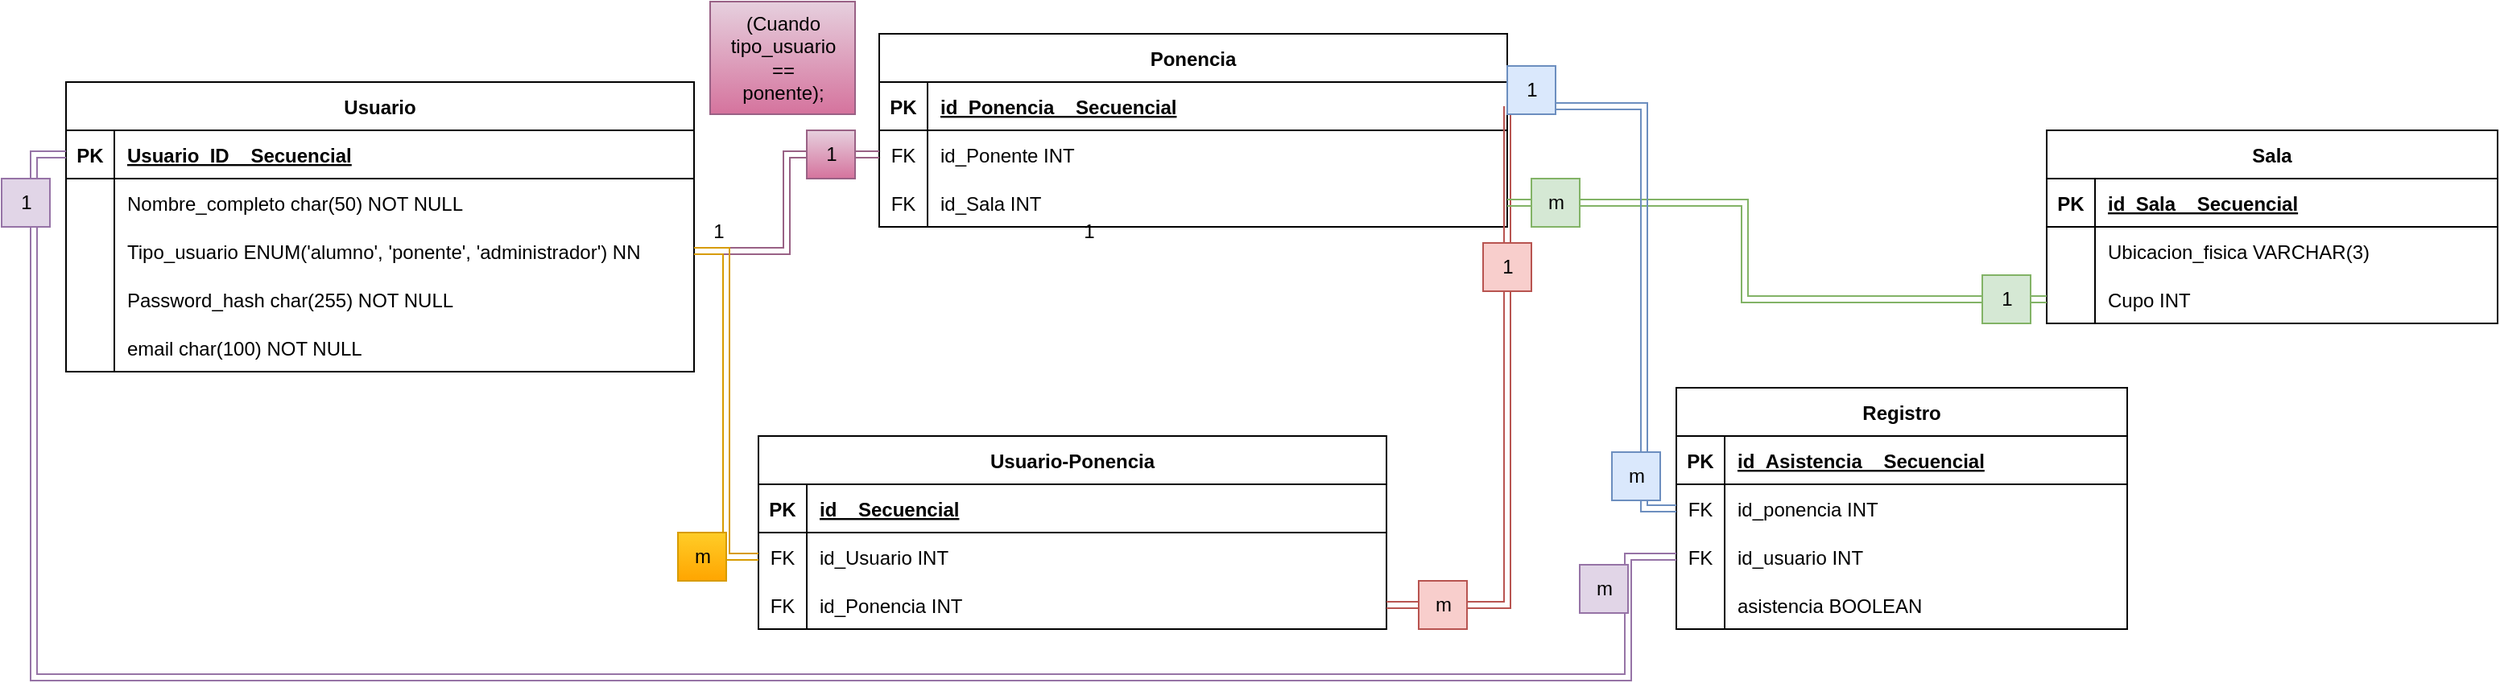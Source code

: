 <mxfile version="21.8.2" type="github">
  <diagram id="R2lEEEUBdFMjLlhIrx00" name="Page-1">
    <mxGraphModel dx="2220" dy="1733" grid="1" gridSize="10" guides="1" tooltips="1" connect="1" arrows="1" fold="1" page="1" pageScale="1" pageWidth="850" pageHeight="1100" math="0" shadow="0" extFonts="Permanent Marker^https://fonts.googleapis.com/css?family=Permanent+Marker">
      <root>
        <mxCell id="0" />
        <mxCell id="1" parent="0" />
        <mxCell id="C-vyLk0tnHw3VtMMgP7b-23" value="Usuario" style="shape=table;startSize=30;container=1;collapsible=1;childLayout=tableLayout;fixedRows=1;rowLines=0;fontStyle=1;align=center;resizeLast=1;" parent="1" vertex="1">
          <mxGeometry x="10" y="10" width="390" height="180" as="geometry" />
        </mxCell>
        <mxCell id="C-vyLk0tnHw3VtMMgP7b-24" value="" style="shape=partialRectangle;collapsible=0;dropTarget=0;pointerEvents=0;fillColor=none;points=[[0,0.5],[1,0.5]];portConstraint=eastwest;top=0;left=0;right=0;bottom=1;" parent="C-vyLk0tnHw3VtMMgP7b-23" vertex="1">
          <mxGeometry y="30" width="390" height="30" as="geometry" />
        </mxCell>
        <mxCell id="C-vyLk0tnHw3VtMMgP7b-25" value="PK" style="shape=partialRectangle;overflow=hidden;connectable=0;fillColor=none;top=0;left=0;bottom=0;right=0;fontStyle=1;" parent="C-vyLk0tnHw3VtMMgP7b-24" vertex="1">
          <mxGeometry width="30" height="30" as="geometry">
            <mxRectangle width="30" height="30" as="alternateBounds" />
          </mxGeometry>
        </mxCell>
        <mxCell id="C-vyLk0tnHw3VtMMgP7b-26" value="Usuario_ID    Secuencial" style="shape=partialRectangle;overflow=hidden;connectable=0;fillColor=none;top=0;left=0;bottom=0;right=0;align=left;spacingLeft=6;fontStyle=5;" parent="C-vyLk0tnHw3VtMMgP7b-24" vertex="1">
          <mxGeometry x="30" width="360" height="30" as="geometry">
            <mxRectangle width="360" height="30" as="alternateBounds" />
          </mxGeometry>
        </mxCell>
        <mxCell id="C-vyLk0tnHw3VtMMgP7b-27" value="" style="shape=partialRectangle;collapsible=0;dropTarget=0;pointerEvents=0;fillColor=none;points=[[0,0.5],[1,0.5]];portConstraint=eastwest;top=0;left=0;right=0;bottom=0;" parent="C-vyLk0tnHw3VtMMgP7b-23" vertex="1">
          <mxGeometry y="60" width="390" height="30" as="geometry" />
        </mxCell>
        <mxCell id="C-vyLk0tnHw3VtMMgP7b-28" value="" style="shape=partialRectangle;overflow=hidden;connectable=0;fillColor=none;top=0;left=0;bottom=0;right=0;" parent="C-vyLk0tnHw3VtMMgP7b-27" vertex="1">
          <mxGeometry width="30" height="30" as="geometry">
            <mxRectangle width="30" height="30" as="alternateBounds" />
          </mxGeometry>
        </mxCell>
        <mxCell id="C-vyLk0tnHw3VtMMgP7b-29" value="Nombre_completo char(50) NOT NULL" style="shape=partialRectangle;overflow=hidden;connectable=0;fillColor=none;top=0;left=0;bottom=0;right=0;align=left;spacingLeft=6;" parent="C-vyLk0tnHw3VtMMgP7b-27" vertex="1">
          <mxGeometry x="30" width="360" height="30" as="geometry">
            <mxRectangle width="360" height="30" as="alternateBounds" />
          </mxGeometry>
        </mxCell>
        <mxCell id="0L9OCNA2EIsUgw1pncQv-1" value="" style="shape=partialRectangle;collapsible=0;dropTarget=0;pointerEvents=0;fillColor=none;points=[[0,0.5],[1,0.5]];portConstraint=eastwest;top=0;left=0;right=0;bottom=0;" parent="C-vyLk0tnHw3VtMMgP7b-23" vertex="1">
          <mxGeometry y="90" width="390" height="30" as="geometry" />
        </mxCell>
        <mxCell id="0L9OCNA2EIsUgw1pncQv-2" value="" style="shape=partialRectangle;overflow=hidden;connectable=0;fillColor=none;top=0;left=0;bottom=0;right=0;" parent="0L9OCNA2EIsUgw1pncQv-1" vertex="1">
          <mxGeometry width="30" height="30" as="geometry">
            <mxRectangle width="30" height="30" as="alternateBounds" />
          </mxGeometry>
        </mxCell>
        <mxCell id="0L9OCNA2EIsUgw1pncQv-3" value="Tipo_usuario ENUM(&#39;alumno&#39;, &#39;ponente&#39;, &#39;administrador&#39;) NN" style="shape=partialRectangle;overflow=hidden;connectable=0;fillColor=none;top=0;left=0;bottom=0;right=0;align=left;spacingLeft=6;" parent="0L9OCNA2EIsUgw1pncQv-1" vertex="1">
          <mxGeometry x="30" width="360" height="30" as="geometry">
            <mxRectangle width="360" height="30" as="alternateBounds" />
          </mxGeometry>
        </mxCell>
        <mxCell id="0L9OCNA2EIsUgw1pncQv-4" value="" style="shape=partialRectangle;collapsible=0;dropTarget=0;pointerEvents=0;fillColor=none;points=[[0,0.5],[1,0.5]];portConstraint=eastwest;top=0;left=0;right=0;bottom=0;" parent="C-vyLk0tnHw3VtMMgP7b-23" vertex="1">
          <mxGeometry y="120" width="390" height="30" as="geometry" />
        </mxCell>
        <mxCell id="0L9OCNA2EIsUgw1pncQv-5" value="" style="shape=partialRectangle;overflow=hidden;connectable=0;fillColor=none;top=0;left=0;bottom=0;right=0;" parent="0L9OCNA2EIsUgw1pncQv-4" vertex="1">
          <mxGeometry width="30" height="30" as="geometry">
            <mxRectangle width="30" height="30" as="alternateBounds" />
          </mxGeometry>
        </mxCell>
        <mxCell id="0L9OCNA2EIsUgw1pncQv-6" value="Password_hash char(255) NOT NULL" style="shape=partialRectangle;overflow=hidden;connectable=0;fillColor=none;top=0;left=0;bottom=0;right=0;align=left;spacingLeft=6;" parent="0L9OCNA2EIsUgw1pncQv-4" vertex="1">
          <mxGeometry x="30" width="360" height="30" as="geometry">
            <mxRectangle width="360" height="30" as="alternateBounds" />
          </mxGeometry>
        </mxCell>
        <mxCell id="0L9OCNA2EIsUgw1pncQv-20" value="" style="shape=partialRectangle;collapsible=0;dropTarget=0;pointerEvents=0;fillColor=none;points=[[0,0.5],[1,0.5]];portConstraint=eastwest;top=0;left=0;right=0;bottom=0;" parent="C-vyLk0tnHw3VtMMgP7b-23" vertex="1">
          <mxGeometry y="150" width="390" height="30" as="geometry" />
        </mxCell>
        <mxCell id="0L9OCNA2EIsUgw1pncQv-21" value="" style="shape=partialRectangle;overflow=hidden;connectable=0;fillColor=none;top=0;left=0;bottom=0;right=0;" parent="0L9OCNA2EIsUgw1pncQv-20" vertex="1">
          <mxGeometry width="30" height="30" as="geometry">
            <mxRectangle width="30" height="30" as="alternateBounds" />
          </mxGeometry>
        </mxCell>
        <mxCell id="0L9OCNA2EIsUgw1pncQv-22" value="email char(100) NOT NULL" style="shape=partialRectangle;overflow=hidden;connectable=0;fillColor=none;top=0;left=0;bottom=0;right=0;align=left;spacingLeft=6;" parent="0L9OCNA2EIsUgw1pncQv-20" vertex="1">
          <mxGeometry x="30" width="360" height="30" as="geometry">
            <mxRectangle width="360" height="30" as="alternateBounds" />
          </mxGeometry>
        </mxCell>
        <mxCell id="csRKwWzNj2tcw806oyZz-2" value="Sala" style="shape=table;startSize=30;container=1;collapsible=1;childLayout=tableLayout;fixedRows=1;rowLines=0;fontStyle=1;align=center;resizeLast=1;" vertex="1" parent="1">
          <mxGeometry x="1240" y="40" width="280" height="120" as="geometry" />
        </mxCell>
        <mxCell id="csRKwWzNj2tcw806oyZz-3" value="" style="shape=partialRectangle;collapsible=0;dropTarget=0;pointerEvents=0;fillColor=none;points=[[0,0.5],[1,0.5]];portConstraint=eastwest;top=0;left=0;right=0;bottom=1;" vertex="1" parent="csRKwWzNj2tcw806oyZz-2">
          <mxGeometry y="30" width="280" height="30" as="geometry" />
        </mxCell>
        <mxCell id="csRKwWzNj2tcw806oyZz-4" value="PK" style="shape=partialRectangle;overflow=hidden;connectable=0;fillColor=none;top=0;left=0;bottom=0;right=0;fontStyle=1;" vertex="1" parent="csRKwWzNj2tcw806oyZz-3">
          <mxGeometry width="30" height="30" as="geometry">
            <mxRectangle width="30" height="30" as="alternateBounds" />
          </mxGeometry>
        </mxCell>
        <mxCell id="csRKwWzNj2tcw806oyZz-5" value="id_Sala    Secuencial" style="shape=partialRectangle;overflow=hidden;connectable=0;fillColor=none;top=0;left=0;bottom=0;right=0;align=left;spacingLeft=6;fontStyle=5;" vertex="1" parent="csRKwWzNj2tcw806oyZz-3">
          <mxGeometry x="30" width="250" height="30" as="geometry">
            <mxRectangle width="250" height="30" as="alternateBounds" />
          </mxGeometry>
        </mxCell>
        <mxCell id="csRKwWzNj2tcw806oyZz-6" value="" style="shape=partialRectangle;collapsible=0;dropTarget=0;pointerEvents=0;fillColor=none;points=[[0,0.5],[1,0.5]];portConstraint=eastwest;top=0;left=0;right=0;bottom=0;" vertex="1" parent="csRKwWzNj2tcw806oyZz-2">
          <mxGeometry y="60" width="280" height="30" as="geometry" />
        </mxCell>
        <mxCell id="csRKwWzNj2tcw806oyZz-7" value="" style="shape=partialRectangle;overflow=hidden;connectable=0;fillColor=none;top=0;left=0;bottom=0;right=0;" vertex="1" parent="csRKwWzNj2tcw806oyZz-6">
          <mxGeometry width="30" height="30" as="geometry">
            <mxRectangle width="30" height="30" as="alternateBounds" />
          </mxGeometry>
        </mxCell>
        <mxCell id="csRKwWzNj2tcw806oyZz-8" value="Ubicacion_fisica VARCHAR(3)" style="shape=partialRectangle;overflow=hidden;connectable=0;fillColor=none;top=0;left=0;bottom=0;right=0;align=left;spacingLeft=6;" vertex="1" parent="csRKwWzNj2tcw806oyZz-6">
          <mxGeometry x="30" width="250" height="30" as="geometry">
            <mxRectangle width="250" height="30" as="alternateBounds" />
          </mxGeometry>
        </mxCell>
        <mxCell id="csRKwWzNj2tcw806oyZz-9" value="" style="shape=partialRectangle;collapsible=0;dropTarget=0;pointerEvents=0;fillColor=none;points=[[0,0.5],[1,0.5]];portConstraint=eastwest;top=0;left=0;right=0;bottom=0;" vertex="1" parent="csRKwWzNj2tcw806oyZz-2">
          <mxGeometry y="90" width="280" height="30" as="geometry" />
        </mxCell>
        <mxCell id="csRKwWzNj2tcw806oyZz-10" value="" style="shape=partialRectangle;overflow=hidden;connectable=0;fillColor=none;top=0;left=0;bottom=0;right=0;" vertex="1" parent="csRKwWzNj2tcw806oyZz-9">
          <mxGeometry width="30" height="30" as="geometry">
            <mxRectangle width="30" height="30" as="alternateBounds" />
          </mxGeometry>
        </mxCell>
        <mxCell id="csRKwWzNj2tcw806oyZz-11" value="Cupo INT" style="shape=partialRectangle;overflow=hidden;connectable=0;fillColor=none;top=0;left=0;bottom=0;right=0;align=left;spacingLeft=6;" vertex="1" parent="csRKwWzNj2tcw806oyZz-9">
          <mxGeometry x="30" width="250" height="30" as="geometry">
            <mxRectangle width="250" height="30" as="alternateBounds" />
          </mxGeometry>
        </mxCell>
        <mxCell id="csRKwWzNj2tcw806oyZz-21" value="Ponencia" style="shape=table;startSize=30;container=1;collapsible=1;childLayout=tableLayout;fixedRows=1;rowLines=0;fontStyle=1;align=center;resizeLast=1;" vertex="1" parent="1">
          <mxGeometry x="515" y="-20" width="390" height="120" as="geometry" />
        </mxCell>
        <mxCell id="csRKwWzNj2tcw806oyZz-22" value="" style="shape=partialRectangle;collapsible=0;dropTarget=0;pointerEvents=0;fillColor=none;points=[[0,0.5],[1,0.5]];portConstraint=eastwest;top=0;left=0;right=0;bottom=1;" vertex="1" parent="csRKwWzNj2tcw806oyZz-21">
          <mxGeometry y="30" width="390" height="30" as="geometry" />
        </mxCell>
        <mxCell id="csRKwWzNj2tcw806oyZz-23" value="PK" style="shape=partialRectangle;overflow=hidden;connectable=0;fillColor=none;top=0;left=0;bottom=0;right=0;fontStyle=1;" vertex="1" parent="csRKwWzNj2tcw806oyZz-22">
          <mxGeometry width="30" height="30" as="geometry">
            <mxRectangle width="30" height="30" as="alternateBounds" />
          </mxGeometry>
        </mxCell>
        <mxCell id="csRKwWzNj2tcw806oyZz-24" value="id_Ponencia    Secuencial" style="shape=partialRectangle;overflow=hidden;connectable=0;fillColor=none;top=0;left=0;bottom=0;right=0;align=left;spacingLeft=6;fontStyle=5;" vertex="1" parent="csRKwWzNj2tcw806oyZz-22">
          <mxGeometry x="30" width="360" height="30" as="geometry">
            <mxRectangle width="360" height="30" as="alternateBounds" />
          </mxGeometry>
        </mxCell>
        <mxCell id="csRKwWzNj2tcw806oyZz-31" value="" style="shape=partialRectangle;collapsible=0;dropTarget=0;pointerEvents=0;fillColor=none;points=[[0,0.5],[1,0.5]];portConstraint=eastwest;top=0;left=0;right=0;bottom=0;" vertex="1" parent="csRKwWzNj2tcw806oyZz-21">
          <mxGeometry y="60" width="390" height="30" as="geometry" />
        </mxCell>
        <mxCell id="csRKwWzNj2tcw806oyZz-32" value="FK" style="shape=partialRectangle;overflow=hidden;connectable=0;fillColor=none;top=0;left=0;bottom=0;right=0;" vertex="1" parent="csRKwWzNj2tcw806oyZz-31">
          <mxGeometry width="30" height="30" as="geometry">
            <mxRectangle width="30" height="30" as="alternateBounds" />
          </mxGeometry>
        </mxCell>
        <mxCell id="csRKwWzNj2tcw806oyZz-33" value="id_Ponente INT" style="shape=partialRectangle;overflow=hidden;connectable=0;fillColor=none;top=0;left=0;bottom=0;right=0;align=left;spacingLeft=6;" vertex="1" parent="csRKwWzNj2tcw806oyZz-31">
          <mxGeometry x="30" width="360" height="30" as="geometry">
            <mxRectangle width="360" height="30" as="alternateBounds" />
          </mxGeometry>
        </mxCell>
        <mxCell id="csRKwWzNj2tcw806oyZz-47" value="" style="shape=partialRectangle;collapsible=0;dropTarget=0;pointerEvents=0;fillColor=none;points=[[0,0.5],[1,0.5]];portConstraint=eastwest;top=0;left=0;right=0;bottom=0;" vertex="1" parent="csRKwWzNj2tcw806oyZz-21">
          <mxGeometry y="90" width="390" height="30" as="geometry" />
        </mxCell>
        <mxCell id="csRKwWzNj2tcw806oyZz-48" value="FK" style="shape=partialRectangle;overflow=hidden;connectable=0;fillColor=none;top=0;left=0;bottom=0;right=0;" vertex="1" parent="csRKwWzNj2tcw806oyZz-47">
          <mxGeometry width="30" height="30" as="geometry">
            <mxRectangle width="30" height="30" as="alternateBounds" />
          </mxGeometry>
        </mxCell>
        <mxCell id="csRKwWzNj2tcw806oyZz-49" value="id_Sala INT" style="shape=partialRectangle;overflow=hidden;connectable=0;fillColor=none;top=0;left=0;bottom=0;right=0;align=left;spacingLeft=6;" vertex="1" parent="csRKwWzNj2tcw806oyZz-47">
          <mxGeometry x="30" width="360" height="30" as="geometry">
            <mxRectangle width="360" height="30" as="alternateBounds" />
          </mxGeometry>
        </mxCell>
        <mxCell id="csRKwWzNj2tcw806oyZz-53" value="(Cuando &lt;br&gt;tipo_usuario &lt;br&gt;== &lt;br&gt;ponente);" style="text;html=1;align=center;verticalAlign=middle;resizable=0;points=[];autosize=1;strokeColor=#996185;fillColor=#e6d0de;gradientColor=#d5739d;" vertex="1" parent="1">
          <mxGeometry x="410" y="-40" width="90" height="70" as="geometry" />
        </mxCell>
        <mxCell id="csRKwWzNj2tcw806oyZz-50" style="edgeStyle=orthogonalEdgeStyle;rounded=0;orthogonalLoop=1;jettySize=auto;html=1;exitX=1;exitY=0.5;exitDx=0;exitDy=0;entryX=0;entryY=0.5;entryDx=0;entryDy=0;shape=link;fillColor=#e6d0de;gradientColor=#d5739d;strokeColor=#996185;" edge="1" parent="1" source="0L9OCNA2EIsUgw1pncQv-1" target="csRKwWzNj2tcw806oyZz-31">
          <mxGeometry relative="1" as="geometry" />
        </mxCell>
        <mxCell id="csRKwWzNj2tcw806oyZz-51" value="1" style="text;html=1;align=center;verticalAlign=middle;resizable=0;points=[];autosize=1;strokeColor=none;fillColor=none;" vertex="1" parent="1">
          <mxGeometry x="400" y="88" width="30" height="30" as="geometry" />
        </mxCell>
        <mxCell id="csRKwWzNj2tcw806oyZz-52" value="1" style="text;html=1;align=center;verticalAlign=middle;resizable=0;points=[];autosize=1;strokeColor=none;fillColor=none;" vertex="1" parent="1">
          <mxGeometry x="630" y="88" width="30" height="30" as="geometry" />
        </mxCell>
        <mxCell id="csRKwWzNj2tcw806oyZz-56" value="Usuario-Ponencia" style="shape=table;startSize=30;container=1;collapsible=1;childLayout=tableLayout;fixedRows=1;rowLines=0;fontStyle=1;align=center;resizeLast=1;" vertex="1" parent="1">
          <mxGeometry x="440" y="230" width="390" height="120" as="geometry" />
        </mxCell>
        <mxCell id="csRKwWzNj2tcw806oyZz-57" value="" style="shape=partialRectangle;collapsible=0;dropTarget=0;pointerEvents=0;fillColor=none;points=[[0,0.5],[1,0.5]];portConstraint=eastwest;top=0;left=0;right=0;bottom=1;" vertex="1" parent="csRKwWzNj2tcw806oyZz-56">
          <mxGeometry y="30" width="390" height="30" as="geometry" />
        </mxCell>
        <mxCell id="csRKwWzNj2tcw806oyZz-58" value="PK" style="shape=partialRectangle;overflow=hidden;connectable=0;fillColor=none;top=0;left=0;bottom=0;right=0;fontStyle=1;" vertex="1" parent="csRKwWzNj2tcw806oyZz-57">
          <mxGeometry width="30" height="30" as="geometry">
            <mxRectangle width="30" height="30" as="alternateBounds" />
          </mxGeometry>
        </mxCell>
        <mxCell id="csRKwWzNj2tcw806oyZz-59" value="id    Secuencial" style="shape=partialRectangle;overflow=hidden;connectable=0;fillColor=none;top=0;left=0;bottom=0;right=0;align=left;spacingLeft=6;fontStyle=5;" vertex="1" parent="csRKwWzNj2tcw806oyZz-57">
          <mxGeometry x="30" width="360" height="30" as="geometry">
            <mxRectangle width="360" height="30" as="alternateBounds" />
          </mxGeometry>
        </mxCell>
        <mxCell id="csRKwWzNj2tcw806oyZz-60" value="" style="shape=partialRectangle;collapsible=0;dropTarget=0;pointerEvents=0;fillColor=none;points=[[0,0.5],[1,0.5]];portConstraint=eastwest;top=0;left=0;right=0;bottom=0;" vertex="1" parent="csRKwWzNj2tcw806oyZz-56">
          <mxGeometry y="60" width="390" height="30" as="geometry" />
        </mxCell>
        <mxCell id="csRKwWzNj2tcw806oyZz-61" value="FK" style="shape=partialRectangle;overflow=hidden;connectable=0;fillColor=none;top=0;left=0;bottom=0;right=0;" vertex="1" parent="csRKwWzNj2tcw806oyZz-60">
          <mxGeometry width="30" height="30" as="geometry">
            <mxRectangle width="30" height="30" as="alternateBounds" />
          </mxGeometry>
        </mxCell>
        <mxCell id="csRKwWzNj2tcw806oyZz-62" value="id_Usuario INT" style="shape=partialRectangle;overflow=hidden;connectable=0;fillColor=none;top=0;left=0;bottom=0;right=0;align=left;spacingLeft=6;" vertex="1" parent="csRKwWzNj2tcw806oyZz-60">
          <mxGeometry x="30" width="360" height="30" as="geometry">
            <mxRectangle width="360" height="30" as="alternateBounds" />
          </mxGeometry>
        </mxCell>
        <mxCell id="csRKwWzNj2tcw806oyZz-63" value="" style="shape=partialRectangle;collapsible=0;dropTarget=0;pointerEvents=0;fillColor=none;points=[[0,0.5],[1,0.5]];portConstraint=eastwest;top=0;left=0;right=0;bottom=0;" vertex="1" parent="csRKwWzNj2tcw806oyZz-56">
          <mxGeometry y="90" width="390" height="30" as="geometry" />
        </mxCell>
        <mxCell id="csRKwWzNj2tcw806oyZz-64" value="FK" style="shape=partialRectangle;overflow=hidden;connectable=0;fillColor=none;top=0;left=0;bottom=0;right=0;" vertex="1" parent="csRKwWzNj2tcw806oyZz-63">
          <mxGeometry width="30" height="30" as="geometry">
            <mxRectangle width="30" height="30" as="alternateBounds" />
          </mxGeometry>
        </mxCell>
        <mxCell id="csRKwWzNj2tcw806oyZz-65" value="id_Ponencia INT" style="shape=partialRectangle;overflow=hidden;connectable=0;fillColor=none;top=0;left=0;bottom=0;right=0;align=left;spacingLeft=6;" vertex="1" parent="csRKwWzNj2tcw806oyZz-63">
          <mxGeometry x="30" width="360" height="30" as="geometry">
            <mxRectangle width="360" height="30" as="alternateBounds" />
          </mxGeometry>
        </mxCell>
        <mxCell id="csRKwWzNj2tcw806oyZz-66" style="edgeStyle=orthogonalEdgeStyle;rounded=0;orthogonalLoop=1;jettySize=auto;html=1;exitX=1;exitY=0.5;exitDx=0;exitDy=0;entryX=0;entryY=0.5;entryDx=0;entryDy=0;shape=link;fillColor=#ffcd28;strokeColor=#d79b00;gradientColor=#ffa500;" edge="1" parent="1" source="0L9OCNA2EIsUgw1pncQv-1" target="csRKwWzNj2tcw806oyZz-60">
          <mxGeometry relative="1" as="geometry">
            <Array as="points">
              <mxPoint x="420" y="115" />
              <mxPoint x="420" y="305" />
            </Array>
          </mxGeometry>
        </mxCell>
        <mxCell id="csRKwWzNj2tcw806oyZz-68" style="edgeStyle=orthogonalEdgeStyle;rounded=0;orthogonalLoop=1;jettySize=auto;html=1;exitX=1;exitY=0.5;exitDx=0;exitDy=0;entryX=1;entryY=0.5;entryDx=0;entryDy=0;shape=link;fillColor=#f8cecc;strokeColor=#b85450;" edge="1" parent="1" source="csRKwWzNj2tcw806oyZz-22" target="csRKwWzNj2tcw806oyZz-63">
          <mxGeometry relative="1" as="geometry">
            <Array as="points">
              <mxPoint x="905" y="335" />
            </Array>
          </mxGeometry>
        </mxCell>
        <mxCell id="csRKwWzNj2tcw806oyZz-70" value="m" style="text;html=1;align=center;verticalAlign=middle;resizable=0;points=[];autosize=1;strokeColor=#d79b00;fillColor=#ffcd28;gradientColor=#ffa500;" vertex="1" parent="1">
          <mxGeometry x="390" y="290" width="30" height="30" as="geometry" />
        </mxCell>
        <mxCell id="csRKwWzNj2tcw806oyZz-71" value="m" style="text;html=1;align=center;verticalAlign=middle;resizable=0;points=[];autosize=1;strokeColor=#b85450;fillColor=#f8cecc;" vertex="1" parent="1">
          <mxGeometry x="850" y="320" width="30" height="30" as="geometry" />
        </mxCell>
        <mxCell id="csRKwWzNj2tcw806oyZz-72" value="1" style="text;html=1;align=center;verticalAlign=middle;resizable=0;points=[];autosize=1;strokeColor=#b85450;fillColor=#f8cecc;" vertex="1" parent="1">
          <mxGeometry x="890" y="110" width="30" height="30" as="geometry" />
        </mxCell>
        <mxCell id="csRKwWzNj2tcw806oyZz-75" style="edgeStyle=orthogonalEdgeStyle;rounded=0;orthogonalLoop=1;jettySize=auto;html=1;exitX=0;exitY=0.5;exitDx=0;exitDy=0;entryX=1;entryY=0.5;entryDx=0;entryDy=0;shape=link;fillColor=#d5e8d4;strokeColor=#82b366;" edge="1" parent="1" source="csRKwWzNj2tcw806oyZz-77" target="csRKwWzNj2tcw806oyZz-47">
          <mxGeometry relative="1" as="geometry" />
        </mxCell>
        <mxCell id="csRKwWzNj2tcw806oyZz-76" value="m" style="text;html=1;align=center;verticalAlign=middle;resizable=0;points=[];autosize=1;strokeColor=#82b366;fillColor=#d5e8d4;" vertex="1" parent="1">
          <mxGeometry x="920" y="70" width="30" height="30" as="geometry" />
        </mxCell>
        <mxCell id="csRKwWzNj2tcw806oyZz-79" value="Registro" style="shape=table;startSize=30;container=1;collapsible=1;childLayout=tableLayout;fixedRows=1;rowLines=0;fontStyle=1;align=center;resizeLast=1;" vertex="1" parent="1">
          <mxGeometry x="1010" y="200" width="280" height="150" as="geometry" />
        </mxCell>
        <mxCell id="csRKwWzNj2tcw806oyZz-80" value="" style="shape=partialRectangle;collapsible=0;dropTarget=0;pointerEvents=0;fillColor=none;points=[[0,0.5],[1,0.5]];portConstraint=eastwest;top=0;left=0;right=0;bottom=1;" vertex="1" parent="csRKwWzNj2tcw806oyZz-79">
          <mxGeometry y="30" width="280" height="30" as="geometry" />
        </mxCell>
        <mxCell id="csRKwWzNj2tcw806oyZz-81" value="PK" style="shape=partialRectangle;overflow=hidden;connectable=0;fillColor=none;top=0;left=0;bottom=0;right=0;fontStyle=1;" vertex="1" parent="csRKwWzNj2tcw806oyZz-80">
          <mxGeometry width="30" height="30" as="geometry">
            <mxRectangle width="30" height="30" as="alternateBounds" />
          </mxGeometry>
        </mxCell>
        <mxCell id="csRKwWzNj2tcw806oyZz-82" value="id_Asistencia    Secuencial" style="shape=partialRectangle;overflow=hidden;connectable=0;fillColor=none;top=0;left=0;bottom=0;right=0;align=left;spacingLeft=6;fontStyle=5;" vertex="1" parent="csRKwWzNj2tcw806oyZz-80">
          <mxGeometry x="30" width="250" height="30" as="geometry">
            <mxRectangle width="250" height="30" as="alternateBounds" />
          </mxGeometry>
        </mxCell>
        <mxCell id="csRKwWzNj2tcw806oyZz-83" value="" style="shape=partialRectangle;collapsible=0;dropTarget=0;pointerEvents=0;fillColor=none;points=[[0,0.5],[1,0.5]];portConstraint=eastwest;top=0;left=0;right=0;bottom=0;" vertex="1" parent="csRKwWzNj2tcw806oyZz-79">
          <mxGeometry y="60" width="280" height="30" as="geometry" />
        </mxCell>
        <mxCell id="csRKwWzNj2tcw806oyZz-84" value="FK" style="shape=partialRectangle;overflow=hidden;connectable=0;fillColor=none;top=0;left=0;bottom=0;right=0;" vertex="1" parent="csRKwWzNj2tcw806oyZz-83">
          <mxGeometry width="30" height="30" as="geometry">
            <mxRectangle width="30" height="30" as="alternateBounds" />
          </mxGeometry>
        </mxCell>
        <mxCell id="csRKwWzNj2tcw806oyZz-85" value="id_ponencia INT" style="shape=partialRectangle;overflow=hidden;connectable=0;fillColor=none;top=0;left=0;bottom=0;right=0;align=left;spacingLeft=6;" vertex="1" parent="csRKwWzNj2tcw806oyZz-83">
          <mxGeometry x="30" width="250" height="30" as="geometry">
            <mxRectangle width="250" height="30" as="alternateBounds" />
          </mxGeometry>
        </mxCell>
        <mxCell id="csRKwWzNj2tcw806oyZz-86" value="" style="shape=partialRectangle;collapsible=0;dropTarget=0;pointerEvents=0;fillColor=none;points=[[0,0.5],[1,0.5]];portConstraint=eastwest;top=0;left=0;right=0;bottom=0;" vertex="1" parent="csRKwWzNj2tcw806oyZz-79">
          <mxGeometry y="90" width="280" height="30" as="geometry" />
        </mxCell>
        <mxCell id="csRKwWzNj2tcw806oyZz-87" value="FK" style="shape=partialRectangle;overflow=hidden;connectable=0;fillColor=none;top=0;left=0;bottom=0;right=0;" vertex="1" parent="csRKwWzNj2tcw806oyZz-86">
          <mxGeometry width="30" height="30" as="geometry">
            <mxRectangle width="30" height="30" as="alternateBounds" />
          </mxGeometry>
        </mxCell>
        <mxCell id="csRKwWzNj2tcw806oyZz-88" value="id_usuario INT" style="shape=partialRectangle;overflow=hidden;connectable=0;fillColor=none;top=0;left=0;bottom=0;right=0;align=left;spacingLeft=6;" vertex="1" parent="csRKwWzNj2tcw806oyZz-86">
          <mxGeometry x="30" width="250" height="30" as="geometry">
            <mxRectangle width="250" height="30" as="alternateBounds" />
          </mxGeometry>
        </mxCell>
        <mxCell id="csRKwWzNj2tcw806oyZz-89" value="" style="shape=partialRectangle;collapsible=0;dropTarget=0;pointerEvents=0;fillColor=none;points=[[0,0.5],[1,0.5]];portConstraint=eastwest;top=0;left=0;right=0;bottom=0;" vertex="1" parent="csRKwWzNj2tcw806oyZz-79">
          <mxGeometry y="120" width="280" height="30" as="geometry" />
        </mxCell>
        <mxCell id="csRKwWzNj2tcw806oyZz-90" value="" style="shape=partialRectangle;overflow=hidden;connectable=0;fillColor=none;top=0;left=0;bottom=0;right=0;" vertex="1" parent="csRKwWzNj2tcw806oyZz-89">
          <mxGeometry width="30" height="30" as="geometry">
            <mxRectangle width="30" height="30" as="alternateBounds" />
          </mxGeometry>
        </mxCell>
        <mxCell id="csRKwWzNj2tcw806oyZz-91" value="asistencia BOOLEAN" style="shape=partialRectangle;overflow=hidden;connectable=0;fillColor=none;top=0;left=0;bottom=0;right=0;align=left;spacingLeft=6;" vertex="1" parent="csRKwWzNj2tcw806oyZz-89">
          <mxGeometry x="30" width="250" height="30" as="geometry">
            <mxRectangle width="250" height="30" as="alternateBounds" />
          </mxGeometry>
        </mxCell>
        <mxCell id="csRKwWzNj2tcw806oyZz-94" style="edgeStyle=orthogonalEdgeStyle;rounded=0;orthogonalLoop=1;jettySize=auto;html=1;exitX=0;exitY=0.5;exitDx=0;exitDy=0;shape=link;entryX=0;entryY=0.5;entryDx=0;entryDy=0;fillColor=#e1d5e7;strokeColor=#9673a6;" edge="1" parent="1" source="C-vyLk0tnHw3VtMMgP7b-24" target="csRKwWzNj2tcw806oyZz-86">
          <mxGeometry relative="1" as="geometry">
            <Array as="points">
              <mxPoint x="-10" y="55" />
              <mxPoint x="-10" y="380" />
              <mxPoint x="980" y="380" />
              <mxPoint x="980" y="305" />
            </Array>
          </mxGeometry>
        </mxCell>
        <mxCell id="csRKwWzNj2tcw806oyZz-95" style="edgeStyle=orthogonalEdgeStyle;rounded=0;orthogonalLoop=1;jettySize=auto;html=1;exitX=1;exitY=0.5;exitDx=0;exitDy=0;entryX=0;entryY=0.5;entryDx=0;entryDy=0;shape=link;fillColor=#dae8fc;strokeColor=#6c8ebf;" edge="1" parent="1" source="csRKwWzNj2tcw806oyZz-22" target="csRKwWzNj2tcw806oyZz-83">
          <mxGeometry relative="1" as="geometry">
            <Array as="points">
              <mxPoint x="990" y="25" />
              <mxPoint x="990" y="275" />
            </Array>
          </mxGeometry>
        </mxCell>
        <mxCell id="csRKwWzNj2tcw806oyZz-97" value="1" style="text;html=1;align=center;verticalAlign=middle;resizable=0;points=[];autosize=1;strokeColor=#6c8ebf;fillColor=#dae8fc;" vertex="1" parent="1">
          <mxGeometry x="905" width="30" height="30" as="geometry" />
        </mxCell>
        <mxCell id="csRKwWzNj2tcw806oyZz-98" value="m" style="text;html=1;align=center;verticalAlign=middle;resizable=0;points=[];autosize=1;strokeColor=#6c8ebf;fillColor=#dae8fc;" vertex="1" parent="1">
          <mxGeometry x="970" y="240" width="30" height="30" as="geometry" />
        </mxCell>
        <mxCell id="csRKwWzNj2tcw806oyZz-99" value="" style="edgeStyle=orthogonalEdgeStyle;rounded=0;orthogonalLoop=1;jettySize=auto;html=1;exitX=0;exitY=0.5;exitDx=0;exitDy=0;entryX=1;entryY=0.5;entryDx=0;entryDy=0;shape=link;fillColor=#d5e8d4;strokeColor=#82b366;" edge="1" parent="1" source="csRKwWzNj2tcw806oyZz-9" target="csRKwWzNj2tcw806oyZz-77">
          <mxGeometry relative="1" as="geometry">
            <mxPoint x="1240" y="145" as="sourcePoint" />
            <mxPoint x="905" y="85" as="targetPoint" />
          </mxGeometry>
        </mxCell>
        <mxCell id="csRKwWzNj2tcw806oyZz-77" value="1" style="text;html=1;align=center;verticalAlign=middle;resizable=0;points=[];autosize=1;strokeColor=#82b366;fillColor=#d5e8d4;" vertex="1" parent="1">
          <mxGeometry x="1200" y="130" width="30" height="30" as="geometry" />
        </mxCell>
        <mxCell id="csRKwWzNj2tcw806oyZz-100" value="1" style="text;html=1;align=center;verticalAlign=middle;resizable=0;points=[];autosize=1;strokeColor=#9673a6;fillColor=#e1d5e7;" vertex="1" parent="1">
          <mxGeometry x="-30" y="70" width="30" height="30" as="geometry" />
        </mxCell>
        <mxCell id="csRKwWzNj2tcw806oyZz-101" value="m" style="text;html=1;align=center;verticalAlign=middle;resizable=0;points=[];autosize=1;strokeColor=#9673a6;fillColor=#e1d5e7;" vertex="1" parent="1">
          <mxGeometry x="950" y="310" width="30" height="30" as="geometry" />
        </mxCell>
        <mxCell id="csRKwWzNj2tcw806oyZz-103" value="1" style="text;html=1;align=center;verticalAlign=middle;resizable=0;points=[];autosize=1;strokeColor=#996185;fillColor=#e6d0de;gradientColor=#d5739d;" vertex="1" parent="1">
          <mxGeometry x="470" y="40" width="30" height="30" as="geometry" />
        </mxCell>
      </root>
    </mxGraphModel>
  </diagram>
</mxfile>
